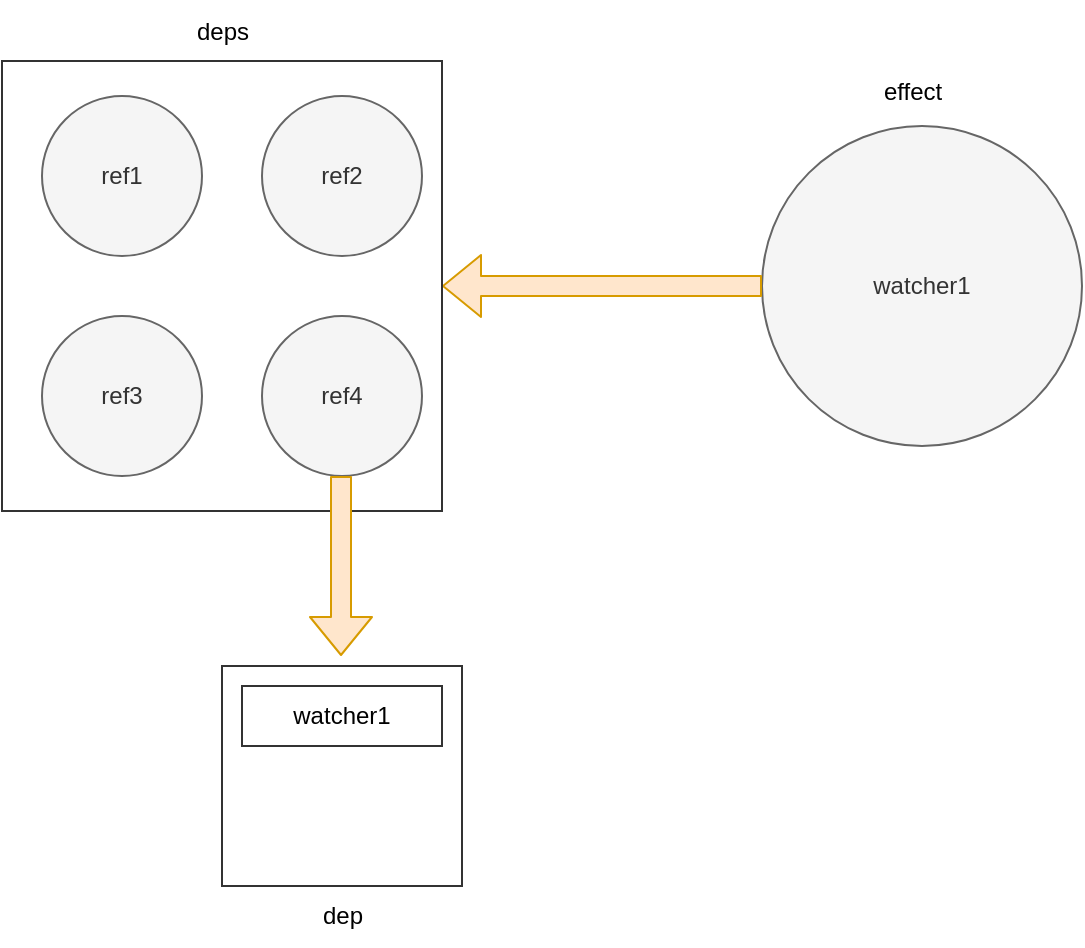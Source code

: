 <mxfile>
    <diagram id="xHXJLKbvhwEv-jsxyTU_" name="第 1 页">
        <mxGraphModel dx="1130" dy="779" grid="1" gridSize="10" guides="1" tooltips="1" connect="1" arrows="1" fold="1" page="1" pageScale="1" pageWidth="827" pageHeight="1169" background="#ffffff" math="0" shadow="0">
            <root>
                <mxCell id="0"/>
                <mxCell id="1" parent="0"/>
                <mxCell id="3" value="ref1" style="ellipse;whiteSpace=wrap;html=1;aspect=fixed;fillColor=#f5f5f5;fontColor=#333333;strokeColor=#666666;" parent="1" vertex="1">
                    <mxGeometry x="120" y="135" width="80" height="80" as="geometry"/>
                </mxCell>
                <mxCell id="4" value="ref4" style="ellipse;whiteSpace=wrap;html=1;aspect=fixed;fillColor=#f5f5f5;fontColor=#333333;strokeColor=#666666;" parent="1" vertex="1">
                    <mxGeometry x="230" y="245" width="80" height="80" as="geometry"/>
                </mxCell>
                <mxCell id="5" value="ref3" style="ellipse;whiteSpace=wrap;html=1;aspect=fixed;fillColor=#f5f5f5;fontColor=#333333;strokeColor=#666666;" parent="1" vertex="1">
                    <mxGeometry x="120" y="245" width="80" height="80" as="geometry"/>
                </mxCell>
                <mxCell id="6" value="ref2" style="ellipse;whiteSpace=wrap;html=1;aspect=fixed;fillColor=#f5f5f5;fontColor=#333333;strokeColor=#666666;" parent="1" vertex="1">
                    <mxGeometry x="230" y="135" width="80" height="80" as="geometry"/>
                </mxCell>
                <mxCell id="7" value="watcher1" style="ellipse;whiteSpace=wrap;html=1;aspect=fixed;fillColor=#f5f5f5;fontColor=#333333;strokeColor=#666666;" parent="1" vertex="1">
                    <mxGeometry x="480" y="150" width="160" height="160" as="geometry"/>
                </mxCell>
                <mxCell id="9" value="" style="shape=flexArrow;endArrow=classic;html=1;fillColor=#ffe6cc;strokeColor=#d79b00;exitX=0;exitY=0.5;exitDx=0;exitDy=0;entryX=1;entryY=0.5;entryDx=0;entryDy=0;" parent="1" edge="1" target="10" source="7">
                    <mxGeometry width="50" height="50" relative="1" as="geometry">
                        <mxPoint x="320" y="230" as="sourcePoint"/>
                        <mxPoint x="370" y="90" as="targetPoint"/>
                    </mxGeometry>
                </mxCell>
                <mxCell id="10" value="" style="rounded=0;whiteSpace=wrap;html=1;fillColor=none;strokeColor=#333333;fontColor=#333333;" parent="1" vertex="1">
                    <mxGeometry x="100" y="117.5" width="220" height="225" as="geometry"/>
                </mxCell>
                <mxCell id="11" value="deps" style="text;html=1;align=center;verticalAlign=middle;resizable=0;points=[];autosize=1;fontColor=#000000;" parent="1" vertex="1">
                    <mxGeometry x="185" y="87.5" width="50" height="30" as="geometry"/>
                </mxCell>
                <mxCell id="12" value="effect" style="text;html=1;align=center;verticalAlign=middle;resizable=0;points=[];autosize=1;strokeColor=none;fillColor=none;fontColor=#000000;" parent="1" vertex="1">
                    <mxGeometry x="530" y="117.5" width="50" height="30" as="geometry"/>
                </mxCell>
                <mxCell id="13" value="" style="shape=flexArrow;endArrow=classic;html=1;fontColor=#000000;fillColor=#ffe6cc;strokeColor=#d79b00;" parent="1" edge="1">
                    <mxGeometry width="50" height="50" relative="1" as="geometry">
                        <mxPoint x="269.5" y="325" as="sourcePoint"/>
                        <mxPoint x="269.5" y="415" as="targetPoint"/>
                    </mxGeometry>
                </mxCell>
                <mxCell id="14" value="" style="rounded=0;whiteSpace=wrap;html=1;strokeColor=#333333;fontColor=#000000;fillColor=none;" parent="1" vertex="1">
                    <mxGeometry x="210" y="420" width="120" height="110" as="geometry"/>
                </mxCell>
                <mxCell id="15" value="dep" style="text;html=1;align=center;verticalAlign=middle;resizable=0;points=[];autosize=1;strokeColor=none;fillColor=none;fontColor=#000000;" parent="1" vertex="1">
                    <mxGeometry x="250" y="530" width="40" height="30" as="geometry"/>
                </mxCell>
                <mxCell id="16" value="watcher1" style="rounded=0;whiteSpace=wrap;html=1;strokeColor=#333333;fontColor=#000000;fillColor=none;" parent="1" vertex="1">
                    <mxGeometry x="220" y="430" width="100" height="30" as="geometry"/>
                </mxCell>
            </root>
        </mxGraphModel>
    </diagram>
</mxfile>